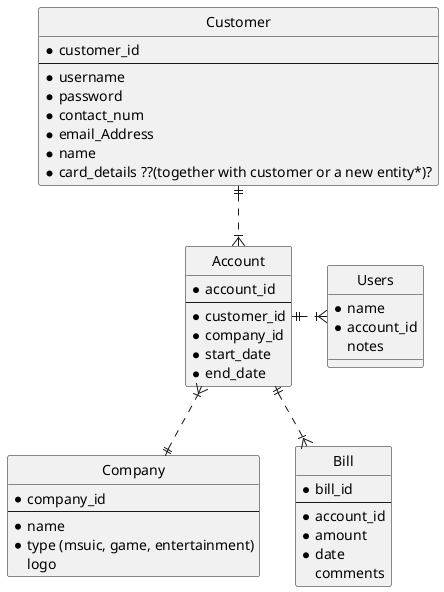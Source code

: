 @startuml
skinparam {
	Style strictuml
	RoundCorner 5
        Database {
		' the default border no longer matches the normal colours (bug?), so fix this
		BorderColor #A80036
	}
	Sequence {
		' make activations yellow too
		LifeLineBackgroundColor #FDFDCD

		' make stereotypes less ugly
		Stereotype {
			Font {
				Size 11
				Style plain
			}
		}
	}
}

entity Customer{
    * customer_id
--
    * username
    * password
    * contact_num
    * email_Address
    * name
    * card_details ??(together with customer or a new entity*)?
}

entity Company{
    * company_id
--
    * name
    * type (msuic, game, entertainment)
    logo
}

entity Account{
    * account_id
--
    * customer_id
    * company_id
    * start_date
    * end_date
}

entity Bill{
    * bill_id
--
    * account_id
    * amount
    * date
    comments
}

entity Users{
    * name
    * account_id
    notes
}


Customer ||..|{ Account
Account }|..|| Company
Account ||..|{ Bill
Account ||.|{ Users
@enduml
